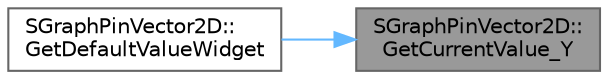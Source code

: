 digraph "SGraphPinVector2D::GetCurrentValue_Y"
{
 // INTERACTIVE_SVG=YES
 // LATEX_PDF_SIZE
  bgcolor="transparent";
  edge [fontname=Helvetica,fontsize=10,labelfontname=Helvetica,labelfontsize=10];
  node [fontname=Helvetica,fontsize=10,shape=box,height=0.2,width=0.4];
  rankdir="RL";
  Node1 [id="Node000001",label="SGraphPinVector2D::\lGetCurrentValue_Y",height=0.2,width=0.4,color="gray40", fillcolor="grey60", style="filled", fontcolor="black",tooltip=" "];
  Node1 -> Node2 [id="edge1_Node000001_Node000002",dir="back",color="steelblue1",style="solid",tooltip=" "];
  Node2 [id="Node000002",label="SGraphPinVector2D::\lGetDefaultValueWidget",height=0.2,width=0.4,color="grey40", fillcolor="white", style="filled",URL="$d3/d4a/classSGraphPinVector2D.html#aa7f78d47074ba2f901348b8c5be5a911",tooltip="Function to create class specific widget."];
}
